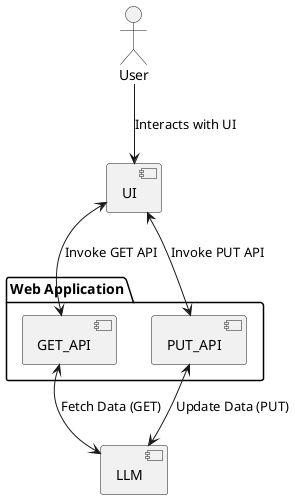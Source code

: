 @startuml
actor User

component UI

User --> [UI] : "Interacts with UI"
package "Web Application" {    
    component [GET_API] as GA
    component [PUT_API] as PA
    
    [UI] <--> [GA] : "Invoke GET API"
    [UI] <--> [PA] : "Invoke PUT API"
}

[GA] <--> [LLM] : "Fetch Data (GET)"
[PA] <--> [LLM] : "Update Data (PUT)"
@enduml

@startuml
package "Some Group" {
  GET - [First Component]
  PUT - [First Component]
}
@enduml



@startuml

package "Some Group" {
  HTTP - [First Component]
  [Another Component]
}

node "Other Groups" {
  FTP - [Second Component]
  [First Component] --> FTP
}

cloud {
  [Example 1]
}


database "MySql" {
  folder "This is my folder" {
    [Folder 3]
  }
  frame "Foo" {
    [Frame 4]
  }
}


[Another Component] --> [Example 1]
[Example 1] --> [Folder 3]
[Folder 3] --> [Frame 4]

@enduml

@startuml
' Define components
package "Web Application" {
    [Streamlit UI] <<UI>>
    [FastAPI Backend] <<Service>>
    [Database] <<Data Storage>>
}

' User interaction with the UI
actor User
User --> [Streamlit UI] : "Interacts via web page"

' Interactions between components
[Streamlit UI] --> [FastAPI Backend] : "Invoke GET API"
[Streamlit UI] --> [FastAPI Backend] : "Invoke POST API"
[Streamlit UI] --> [FastAPI Backend] : "Invoke PUT API"

' Backend accessing the database
[FastAPI Backend] --> [Database] : "Fetch/Update data"

@enduml


@startuml
[Component] -left-> left
[Component] -right-> right
[Component] -up-> up
[Component] -down-> up
@enduml


@startuml
actor User

package "Web Application" {
    [Streamlit UI] <<UI>>
    [FastAPI Backend] <<Service>>

    [Streamlit UI] --> [FastAPI Backend] : "Invoke GET API"
    [Streamlit UI] --> [FastAPI Backend] : "Invoke PUT API"
}

[FastAPI Backend] --> [Database] : "Fetch/Update Data"
[Database] <<Data Storage>>

User --> [Streamlit UI] : "Interacts with UI"
@enduml

@startuml
actor User

package "Web Application" {
    [Streamlit UI] <<UI>>
    
    [FastAPI Service 1] <<Service>>
    [FastAPI Service 2] <<Service>>
    
    [Streamlit UI] --> [FastAPI Service 1] : "Invoke GET API"
    [Streamlit UI] --> [FastAPI Service 2] : "Invoke PUT API"
}

[FastAPI Service 1] --> [Database] : "Fetch Data (GET)"
[FastAPI Service 2] --> [Database] : "Update Data (PUT)"
[Database] <<Data Storage>>

User --> [Streamlit UI] : "Interacts with UI"
@enduml

@startuml
actor User
User -> Streamlit : Sends Request
Streamlit -> FastAPI : Forwards Request
FastAPI -> LLM : Sends Request for Processing
LLM --> FastAPI : Returns Processed Data
FastAPI --> Streamlit : Sends Processed Data
Streamlit --> User : Displays Output
@enduml
